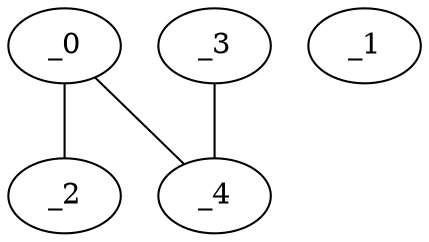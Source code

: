 graph EP1_0074 {
	_0	 [x="2.28345",
		y="2.74395"];
	_2	 [x="0.274431",
		y="2.52945"];
	_0 -- _2;
	_4	 [x="2.16105",
		y="2.23211"];
	_0 -- _4;
	_1	 [x="2.20455",
		y="1.16057"];
	_3	 [x="1.1102",
		y="2.03742"];
	_3 -- _4;
}
